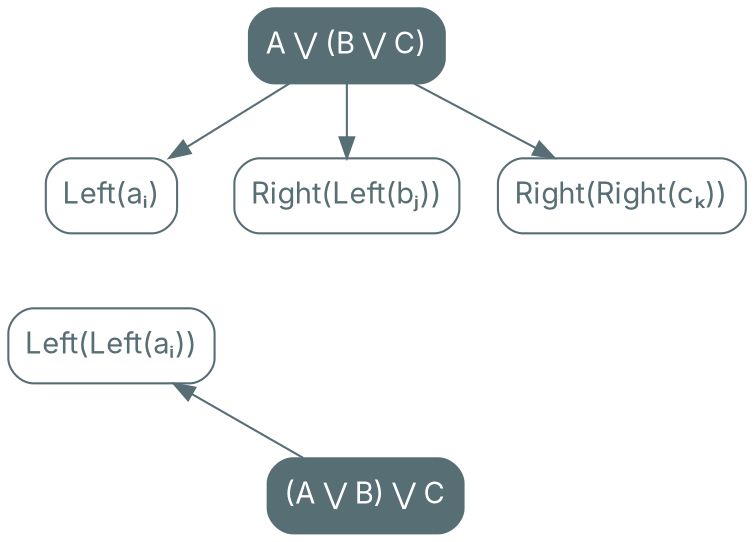 digraph {
    bgcolor=transparent

    // Default theme: enabled
    node[shape="rectangle" style="rounded,filled" color="#586E75" fillcolor="#586E75" fontcolor="#ffffff" fontname="Inter,Arial"]
    edge [color="#586E75" fontcolor="#000000" fontname="Inter,Arial" fontsize=11]

    LeftAssoc[label="A ⋁ (B ⋁ C)"]
    LeftA[label="Left(aᵢ)" fillcolor="#ffffff" fontcolor="#586E75"]
    RightLeftB[label="Right(Left(bⱼ))" fillcolor="#ffffff" fontcolor="#586E75"]
    RightRightC[label="Right(Right(cₖ))" fillcolor="#ffffff" fontcolor="#586E75"]

    LeftAssoc -> LeftA
    LeftAssoc -> RightLeftB
    LeftAssoc -> RightRightC

    RightAssoc[label="(A ⋁ B) ⋁ C"]
    LeftLeftA[label="Left(Left(aᵢ))" fillcolor="#ffffff" fontcolor="#586E75"]
    LeftRightB[label="Left(Right(bⱼ))" fillcolor="#ffffff" fontcolor="#586E75" style=invis]
    RightC[label="Right(cₖ)" fillcolor="#ffffff" fontcolor="#586E75" style=invis]

    LeftLeftA -> RightAssoc[dir=back]
    LeftRightB -> RightAssoc[dir=back style=invis]
    RightC -> RightAssoc[dir=back style=invis]

    LeftA -> LeftLeftA[style=invis]
    RightLeftB -> LeftRightB[style=invis]
    RightRightC -> RightC[style=invis]
    LeftLeftA -> LeftA[style=invis]
    LeftRightB -> RightLeftB[style=invis]
    RightC -> RightRightC[style=invis]
}
